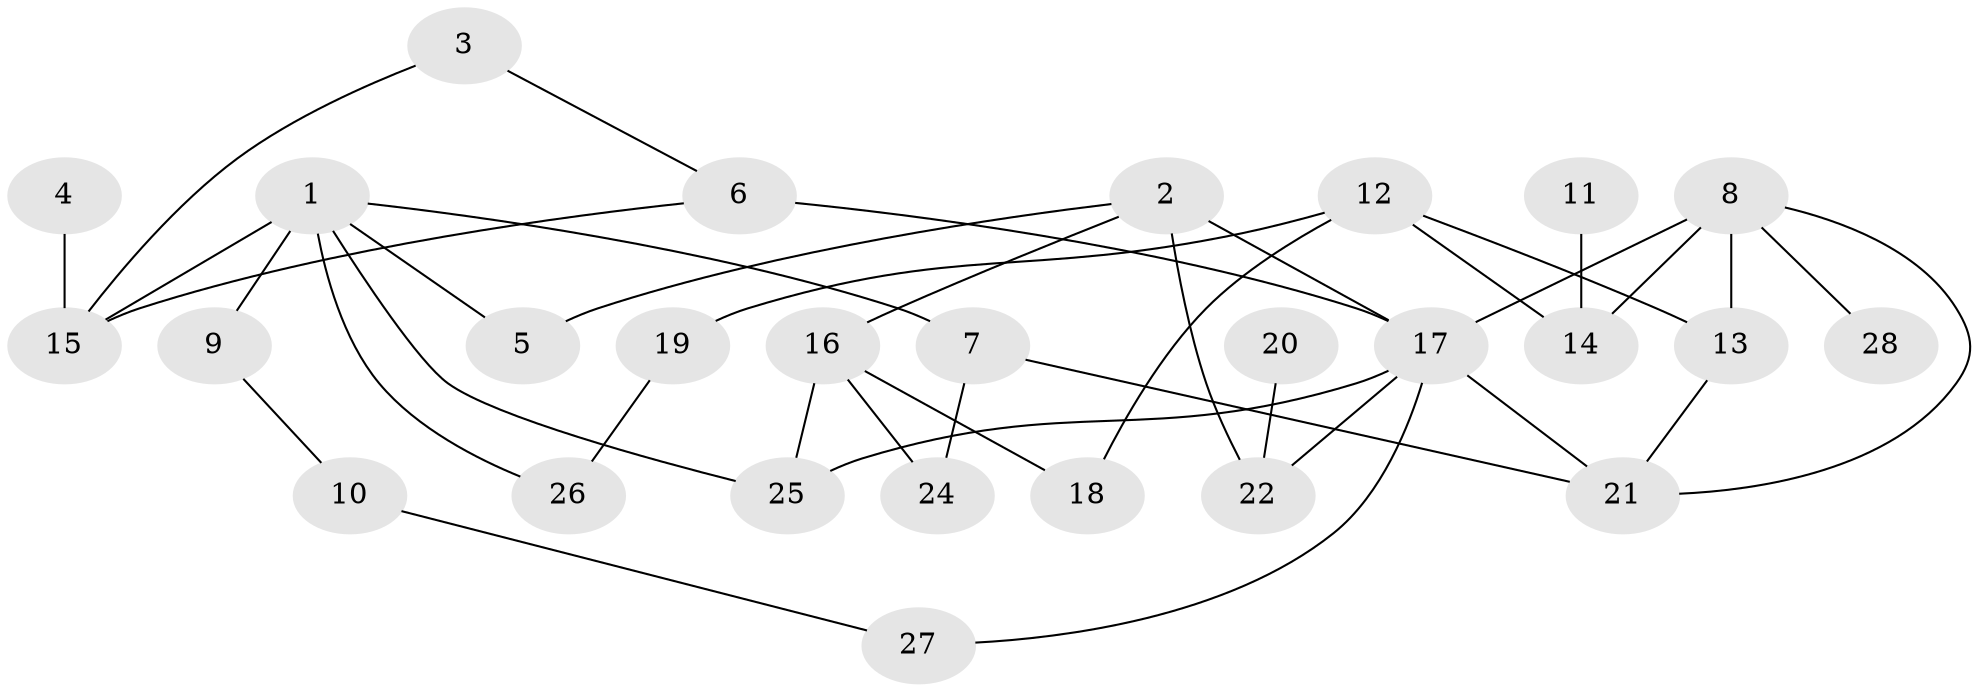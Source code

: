 // original degree distribution, {5: 0.12727272727272726, 3: 0.18181818181818182, 2: 0.3090909090909091, 1: 0.2, 6: 0.01818181818181818, 4: 0.14545454545454545, 0: 0.01818181818181818}
// Generated by graph-tools (version 1.1) at 2025/33/03/09/25 02:33:53]
// undirected, 27 vertices, 39 edges
graph export_dot {
graph [start="1"]
  node [color=gray90,style=filled];
  1;
  2;
  3;
  4;
  5;
  6;
  7;
  8;
  9;
  10;
  11;
  12;
  13;
  14;
  15;
  16;
  17;
  18;
  19;
  20;
  21;
  22;
  24;
  25;
  26;
  27;
  28;
  1 -- 5 [weight=1.0];
  1 -- 7 [weight=1.0];
  1 -- 9 [weight=2.0];
  1 -- 15 [weight=2.0];
  1 -- 25 [weight=1.0];
  1 -- 26 [weight=1.0];
  2 -- 5 [weight=1.0];
  2 -- 16 [weight=1.0];
  2 -- 17 [weight=1.0];
  2 -- 22 [weight=2.0];
  3 -- 6 [weight=1.0];
  3 -- 15 [weight=1.0];
  4 -- 15 [weight=1.0];
  6 -- 15 [weight=1.0];
  6 -- 17 [weight=2.0];
  7 -- 21 [weight=1.0];
  7 -- 24 [weight=1.0];
  8 -- 13 [weight=2.0];
  8 -- 14 [weight=1.0];
  8 -- 17 [weight=1.0];
  8 -- 21 [weight=2.0];
  8 -- 28 [weight=1.0];
  9 -- 10 [weight=1.0];
  10 -- 27 [weight=1.0];
  11 -- 14 [weight=1.0];
  12 -- 13 [weight=1.0];
  12 -- 14 [weight=1.0];
  12 -- 18 [weight=1.0];
  12 -- 19 [weight=1.0];
  13 -- 21 [weight=1.0];
  16 -- 18 [weight=1.0];
  16 -- 24 [weight=1.0];
  16 -- 25 [weight=1.0];
  17 -- 21 [weight=2.0];
  17 -- 22 [weight=1.0];
  17 -- 25 [weight=1.0];
  17 -- 27 [weight=1.0];
  19 -- 26 [weight=1.0];
  20 -- 22 [weight=1.0];
}
